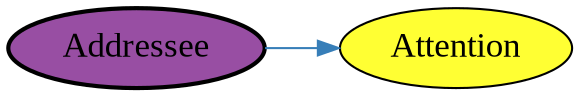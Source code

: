 digraph
{
  rankdir=LR
  //concentrate=true
  nodesep=0.1
  // Define the nodes
  // colors: "#E41A1C" "#377EB8" "#4DAF4A" "#984EA3" "#FF7F00" "#FFFF33" "#A65628"
  /*
      Fr", "M", "Aef", "Sf", "Sp", "Str", "Ssr", "Msr", "Er", "Aw", "T", "Pid", "C", "O"
      Fr", "M", "Sf", "Sp", "Str", "Ssr", "Msr", "Er", "Pid"
      Sf", "Sp", "Str", "Ssr"
  */
  Addressee  [fontname="Liberation Serif",fontsize=17,style="filled,bold",fillcolor="#984EA3"]
  Attention  [fontname="Liberation Serif",fontsize=17,style="filled",fillcolor="#FFFF33"]
  //[Aef][Aw][Er][Pid][C][O][Sf][Sp][M][Str][Sph][Ar][Msr][Fr|Ar][Ssr][T]
  Addressee -> Attention [style=all,color="#377EB8"];
}

